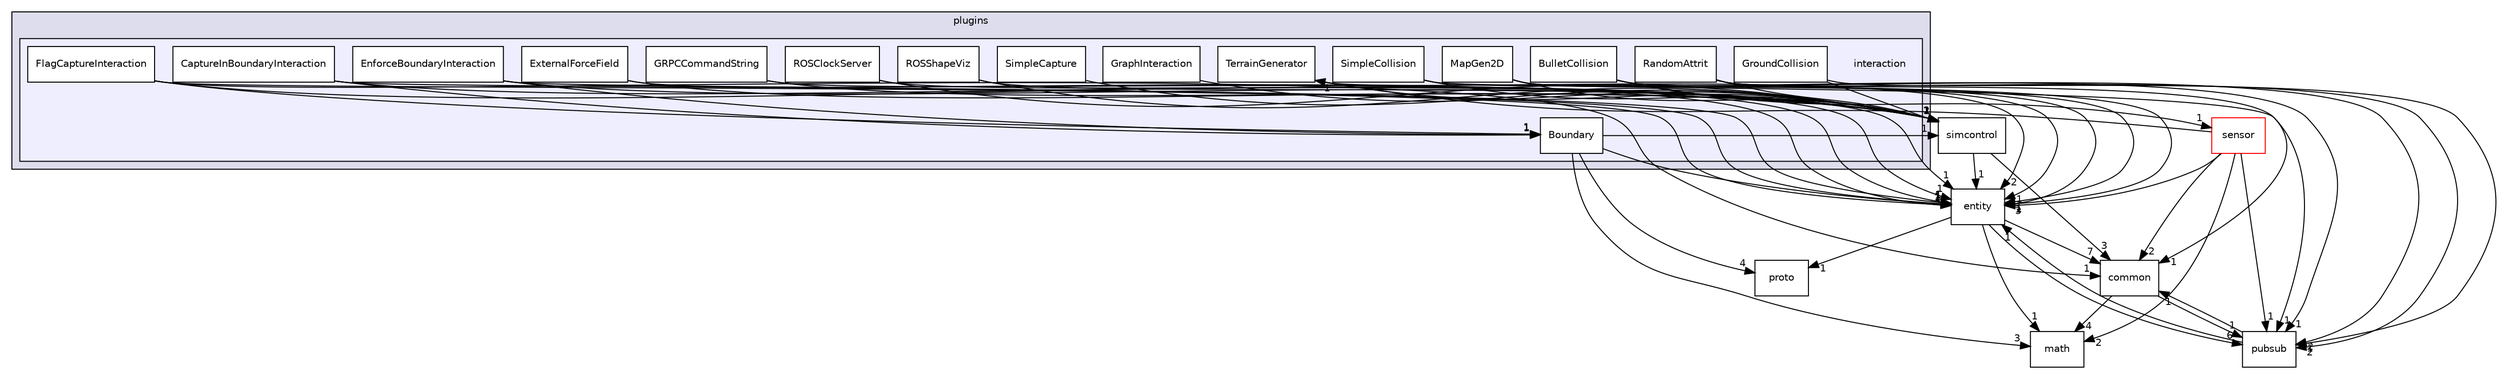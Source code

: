 digraph "/root/scrimmage/scrimmage/include/scrimmage/plugins/interaction" {
  compound=true
  node [ fontsize="10", fontname="Helvetica"];
  edge [ labelfontsize="10", labelfontname="Helvetica"];
  subgraph clusterdir_7370054b6647b017d0eee4f04ea2ba4f {
    graph [ bgcolor="#ddddee", pencolor="black", label="plugins" fontname="Helvetica", fontsize="10", URL="dir_7370054b6647b017d0eee4f04ea2ba4f.html"]
  subgraph clusterdir_e780a5c579cb35e946684e8694642ace {
    graph [ bgcolor="#eeeeff", pencolor="black", label="" URL="dir_e780a5c579cb35e946684e8694642ace.html"];
    dir_e780a5c579cb35e946684e8694642ace [shape=plaintext label="interaction"];
    dir_e8a768538ce905a52077121b8a8c65c5 [shape=box label="Boundary" color="black" fillcolor="white" style="filled" URL="dir_e8a768538ce905a52077121b8a8c65c5.html"];
    dir_b2fac30ade412b2ed42c77317bd2f99e [shape=box label="BulletCollision" color="black" fillcolor="white" style="filled" URL="dir_b2fac30ade412b2ed42c77317bd2f99e.html"];
    dir_68afdba2deacbd700ecc139cb114be34 [shape=box label="CaptureInBoundaryInteraction" color="black" fillcolor="white" style="filled" URL="dir_68afdba2deacbd700ecc139cb114be34.html"];
    dir_f42b122e79cf1ae69610c3d7bd16e45e [shape=box label="EnforceBoundaryInteraction" color="black" fillcolor="white" style="filled" URL="dir_f42b122e79cf1ae69610c3d7bd16e45e.html"];
    dir_c57106dc5340d90fa4597909c0527e3b [shape=box label="ExternalForceField" color="black" fillcolor="white" style="filled" URL="dir_c57106dc5340d90fa4597909c0527e3b.html"];
    dir_4a5063dfb9a7975b25eac7485a01d9fb [shape=box label="FlagCaptureInteraction" color="black" fillcolor="white" style="filled" URL="dir_4a5063dfb9a7975b25eac7485a01d9fb.html"];
    dir_4ae84b114792948fe9224c87bfb9e10b [shape=box label="GraphInteraction" color="black" fillcolor="white" style="filled" URL="dir_4ae84b114792948fe9224c87bfb9e10b.html"];
    dir_fc073c224283ced7e51ad2bc2618c1dc [shape=box label="GroundCollision" color="black" fillcolor="white" style="filled" URL="dir_fc073c224283ced7e51ad2bc2618c1dc.html"];
    dir_b85b64a74c6caba31f6f0d288dd992f8 [shape=box label="GRPCCommandString" color="black" fillcolor="white" style="filled" URL="dir_b85b64a74c6caba31f6f0d288dd992f8.html"];
    dir_c6ec2952f5099004014421530d440ee4 [shape=box label="MapGen2D" color="black" fillcolor="white" style="filled" URL="dir_c6ec2952f5099004014421530d440ee4.html"];
    dir_e1589e454559f4508d9a729436a65682 [shape=box label="RandomAttrit" color="black" fillcolor="white" style="filled" URL="dir_e1589e454559f4508d9a729436a65682.html"];
    dir_48dc645130e82fa5f8c6aa90b2af21ed [shape=box label="ROSClockServer" color="black" fillcolor="white" style="filled" URL="dir_48dc645130e82fa5f8c6aa90b2af21ed.html"];
    dir_3176c18fbff0c2a17c70d80cc5d154ec [shape=box label="ROSShapeViz" color="black" fillcolor="white" style="filled" URL="dir_3176c18fbff0c2a17c70d80cc5d154ec.html"];
    dir_a4712ae0ebc37d9167bd4f380205ed03 [shape=box label="SimpleCapture" color="black" fillcolor="white" style="filled" URL="dir_a4712ae0ebc37d9167bd4f380205ed03.html"];
    dir_41270310ecc3fea89dc85762873cc9ee [shape=box label="SimpleCollision" color="black" fillcolor="white" style="filled" URL="dir_41270310ecc3fea89dc85762873cc9ee.html"];
    dir_c4e0d76f8bdb4ce2155e57088382637d [shape=box label="TerrainGenerator" color="black" fillcolor="white" style="filled" URL="dir_c4e0d76f8bdb4ce2155e57088382637d.html"];
  }
  }
  dir_da3c1142a5a9c223c96a62a7b93eca38 [shape=box label="proto" URL="dir_da3c1142a5a9c223c96a62a7b93eca38.html"];
  dir_edb592701dc45cc21f3d1cc2e72efe9a [shape=box label="common" URL="dir_edb592701dc45cc21f3d1cc2e72efe9a.html"];
  dir_8dabc27971b3bc145bbcc2e849e82380 [shape=box label="simcontrol" URL="dir_8dabc27971b3bc145bbcc2e849e82380.html"];
  dir_8f25491911d3a3415d21158b3a48c0c1 [shape=box label="pubsub" URL="dir_8f25491911d3a3415d21158b3a48c0c1.html"];
  dir_4281587931951fcc16b7a6ccc116b5d1 [shape=box label="math" URL="dir_4281587931951fcc16b7a6ccc116b5d1.html"];
  dir_5ef164da32927a27aef05eae2283c928 [shape=box label="entity" URL="dir_5ef164da32927a27aef05eae2283c928.html"];
  dir_000479e1305f0edebbccb6008dd63eeb [shape=box label="sensor" fillcolor="white" style="filled" color="red" URL="dir_000479e1305f0edebbccb6008dd63eeb.html"];
  dir_c6ec2952f5099004014421530d440ee4->dir_8dabc27971b3bc145bbcc2e849e82380 [headlabel="1", labeldistance=1.5 headhref="dir_000094_000151.html"];
  dir_c6ec2952f5099004014421530d440ee4->dir_8f25491911d3a3415d21158b3a48c0c1 [headlabel="1", labeldistance=1.5 headhref="dir_000094_000149.html"];
  dir_c6ec2952f5099004014421530d440ee4->dir_5ef164da32927a27aef05eae2283c928 [headlabel="1", labeldistance=1.5 headhref="dir_000094_000008.html"];
  dir_e1589e454559f4508d9a729436a65682->dir_edb592701dc45cc21f3d1cc2e72efe9a [headlabel="1", labeldistance=1.5 headhref="dir_000095_000007.html"];
  dir_e1589e454559f4508d9a729436a65682->dir_8dabc27971b3bc145bbcc2e849e82380 [headlabel="1", labeldistance=1.5 headhref="dir_000095_000151.html"];
  dir_e1589e454559f4508d9a729436a65682->dir_8f25491911d3a3415d21158b3a48c0c1 [headlabel="2", labeldistance=1.5 headhref="dir_000095_000149.html"];
  dir_e1589e454559f4508d9a729436a65682->dir_5ef164da32927a27aef05eae2283c928 [headlabel="1", labeldistance=1.5 headhref="dir_000095_000008.html"];
  dir_3176c18fbff0c2a17c70d80cc5d154ec->dir_8dabc27971b3bc145bbcc2e849e82380 [headlabel="1", labeldistance=1.5 headhref="dir_000097_000151.html"];
  dir_3176c18fbff0c2a17c70d80cc5d154ec->dir_5ef164da32927a27aef05eae2283c928 [headlabel="1", labeldistance=1.5 headhref="dir_000097_000008.html"];
  dir_c57106dc5340d90fa4597909c0527e3b->dir_8dabc27971b3bc145bbcc2e849e82380 [headlabel="1", labeldistance=1.5 headhref="dir_000089_000151.html"];
  dir_c57106dc5340d90fa4597909c0527e3b->dir_5ef164da32927a27aef05eae2283c928 [headlabel="1", labeldistance=1.5 headhref="dir_000089_000008.html"];
  dir_edb592701dc45cc21f3d1cc2e72efe9a->dir_8f25491911d3a3415d21158b3a48c0c1 [headlabel="1", labeldistance=1.5 headhref="dir_000007_000149.html"];
  dir_edb592701dc45cc21f3d1cc2e72efe9a->dir_4281587931951fcc16b7a6ccc116b5d1 [headlabel="4", labeldistance=1.5 headhref="dir_000007_000010.html"];
  dir_a4712ae0ebc37d9167bd4f380205ed03->dir_8dabc27971b3bc145bbcc2e849e82380 [headlabel="1", labeldistance=1.5 headhref="dir_000098_000151.html"];
  dir_68afdba2deacbd700ecc139cb114be34->dir_8dabc27971b3bc145bbcc2e849e82380 [headlabel="1", labeldistance=1.5 headhref="dir_000087_000151.html"];
  dir_68afdba2deacbd700ecc139cb114be34->dir_5ef164da32927a27aef05eae2283c928 [headlabel="1", labeldistance=1.5 headhref="dir_000087_000008.html"];
  dir_68afdba2deacbd700ecc139cb114be34->dir_e8a768538ce905a52077121b8a8c65c5 [headlabel="1", labeldistance=1.5 headhref="dir_000087_000085.html"];
  dir_8dabc27971b3bc145bbcc2e849e82380->dir_edb592701dc45cc21f3d1cc2e72efe9a [headlabel="3", labeldistance=1.5 headhref="dir_000151_000007.html"];
  dir_8dabc27971b3bc145bbcc2e849e82380->dir_5ef164da32927a27aef05eae2283c928 [headlabel="1", labeldistance=1.5 headhref="dir_000151_000008.html"];
  dir_4a5063dfb9a7975b25eac7485a01d9fb->dir_edb592701dc45cc21f3d1cc2e72efe9a [headlabel="1", labeldistance=1.5 headhref="dir_000090_000007.html"];
  dir_4a5063dfb9a7975b25eac7485a01d9fb->dir_8dabc27971b3bc145bbcc2e849e82380 [headlabel="1", labeldistance=1.5 headhref="dir_000090_000151.html"];
  dir_4a5063dfb9a7975b25eac7485a01d9fb->dir_5ef164da32927a27aef05eae2283c928 [headlabel="1", labeldistance=1.5 headhref="dir_000090_000008.html"];
  dir_4a5063dfb9a7975b25eac7485a01d9fb->dir_e8a768538ce905a52077121b8a8c65c5 [headlabel="1", labeldistance=1.5 headhref="dir_000090_000085.html"];
  dir_fc073c224283ced7e51ad2bc2618c1dc->dir_8dabc27971b3bc145bbcc2e849e82380 [headlabel="1", labeldistance=1.5 headhref="dir_000092_000151.html"];
  dir_fc073c224283ced7e51ad2bc2618c1dc->dir_8f25491911d3a3415d21158b3a48c0c1 [headlabel="1", labeldistance=1.5 headhref="dir_000092_000149.html"];
  dir_8f25491911d3a3415d21158b3a48c0c1->dir_edb592701dc45cc21f3d1cc2e72efe9a [headlabel="1", labeldistance=1.5 headhref="dir_000149_000007.html"];
  dir_8f25491911d3a3415d21158b3a48c0c1->dir_5ef164da32927a27aef05eae2283c928 [headlabel="1", labeldistance=1.5 headhref="dir_000149_000008.html"];
  dir_c4e0d76f8bdb4ce2155e57088382637d->dir_8dabc27971b3bc145bbcc2e849e82380 [headlabel="2", labeldistance=1.5 headhref="dir_000100_000151.html"];
  dir_c4e0d76f8bdb4ce2155e57088382637d->dir_5ef164da32927a27aef05eae2283c928 [headlabel="2", labeldistance=1.5 headhref="dir_000100_000008.html"];
  dir_b2fac30ade412b2ed42c77317bd2f99e->dir_8dabc27971b3bc145bbcc2e849e82380 [headlabel="1", labeldistance=1.5 headhref="dir_000086_000151.html"];
  dir_b2fac30ade412b2ed42c77317bd2f99e->dir_8f25491911d3a3415d21158b3a48c0c1 [headlabel="2", labeldistance=1.5 headhref="dir_000086_000149.html"];
  dir_b2fac30ade412b2ed42c77317bd2f99e->dir_5ef164da32927a27aef05eae2283c928 [headlabel="1", labeldistance=1.5 headhref="dir_000086_000008.html"];
  dir_b2fac30ade412b2ed42c77317bd2f99e->dir_000479e1305f0edebbccb6008dd63eeb [headlabel="1", labeldistance=1.5 headhref="dir_000086_000131.html"];
  dir_4ae84b114792948fe9224c87bfb9e10b->dir_8dabc27971b3bc145bbcc2e849e82380 [headlabel="1", labeldistance=1.5 headhref="dir_000091_000151.html"];
  dir_b85b64a74c6caba31f6f0d288dd992f8->dir_8dabc27971b3bc145bbcc2e849e82380 [headlabel="1", labeldistance=1.5 headhref="dir_000093_000151.html"];
  dir_b85b64a74c6caba31f6f0d288dd992f8->dir_5ef164da32927a27aef05eae2283c928 [headlabel="1", labeldistance=1.5 headhref="dir_000093_000008.html"];
  dir_48dc645130e82fa5f8c6aa90b2af21ed->dir_8dabc27971b3bc145bbcc2e849e82380 [headlabel="1", labeldistance=1.5 headhref="dir_000096_000151.html"];
  dir_48dc645130e82fa5f8c6aa90b2af21ed->dir_5ef164da32927a27aef05eae2283c928 [headlabel="1", labeldistance=1.5 headhref="dir_000096_000008.html"];
  dir_41270310ecc3fea89dc85762873cc9ee->dir_8dabc27971b3bc145bbcc2e849e82380 [headlabel="1", labeldistance=1.5 headhref="dir_000099_000151.html"];
  dir_41270310ecc3fea89dc85762873cc9ee->dir_8f25491911d3a3415d21158b3a48c0c1 [headlabel="1", labeldistance=1.5 headhref="dir_000099_000149.html"];
  dir_41270310ecc3fea89dc85762873cc9ee->dir_5ef164da32927a27aef05eae2283c928 [headlabel="1", labeldistance=1.5 headhref="dir_000099_000008.html"];
  dir_5ef164da32927a27aef05eae2283c928->dir_da3c1142a5a9c223c96a62a7b93eca38 [headlabel="1", labeldistance=1.5 headhref="dir_000008_000148.html"];
  dir_5ef164da32927a27aef05eae2283c928->dir_edb592701dc45cc21f3d1cc2e72efe9a [headlabel="7", labeldistance=1.5 headhref="dir_000008_000007.html"];
  dir_5ef164da32927a27aef05eae2283c928->dir_8f25491911d3a3415d21158b3a48c0c1 [headlabel="6", labeldistance=1.5 headhref="dir_000008_000149.html"];
  dir_5ef164da32927a27aef05eae2283c928->dir_4281587931951fcc16b7a6ccc116b5d1 [headlabel="1", labeldistance=1.5 headhref="dir_000008_000010.html"];
  dir_000479e1305f0edebbccb6008dd63eeb->dir_edb592701dc45cc21f3d1cc2e72efe9a [headlabel="2", labeldistance=1.5 headhref="dir_000131_000007.html"];
  dir_000479e1305f0edebbccb6008dd63eeb->dir_8f25491911d3a3415d21158b3a48c0c1 [headlabel="1", labeldistance=1.5 headhref="dir_000131_000149.html"];
  dir_000479e1305f0edebbccb6008dd63eeb->dir_c4e0d76f8bdb4ce2155e57088382637d [headlabel="1", labeldistance=1.5 headhref="dir_000131_000100.html"];
  dir_000479e1305f0edebbccb6008dd63eeb->dir_4281587931951fcc16b7a6ccc116b5d1 [headlabel="2", labeldistance=1.5 headhref="dir_000131_000010.html"];
  dir_000479e1305f0edebbccb6008dd63eeb->dir_5ef164da32927a27aef05eae2283c928 [headlabel="3", labeldistance=1.5 headhref="dir_000131_000008.html"];
  dir_f42b122e79cf1ae69610c3d7bd16e45e->dir_8dabc27971b3bc145bbcc2e849e82380 [headlabel="1", labeldistance=1.5 headhref="dir_000088_000151.html"];
  dir_f42b122e79cf1ae69610c3d7bd16e45e->dir_5ef164da32927a27aef05eae2283c928 [headlabel="1", labeldistance=1.5 headhref="dir_000088_000008.html"];
  dir_f42b122e79cf1ae69610c3d7bd16e45e->dir_e8a768538ce905a52077121b8a8c65c5 [headlabel="1", labeldistance=1.5 headhref="dir_000088_000085.html"];
  dir_e8a768538ce905a52077121b8a8c65c5->dir_da3c1142a5a9c223c96a62a7b93eca38 [headlabel="4", labeldistance=1.5 headhref="dir_000085_000148.html"];
  dir_e8a768538ce905a52077121b8a8c65c5->dir_8dabc27971b3bc145bbcc2e849e82380 [headlabel="1", labeldistance=1.5 headhref="dir_000085_000151.html"];
  dir_e8a768538ce905a52077121b8a8c65c5->dir_4281587931951fcc16b7a6ccc116b5d1 [headlabel="3", labeldistance=1.5 headhref="dir_000085_000010.html"];
  dir_e8a768538ce905a52077121b8a8c65c5->dir_5ef164da32927a27aef05eae2283c928 [headlabel="1", labeldistance=1.5 headhref="dir_000085_000008.html"];
}
